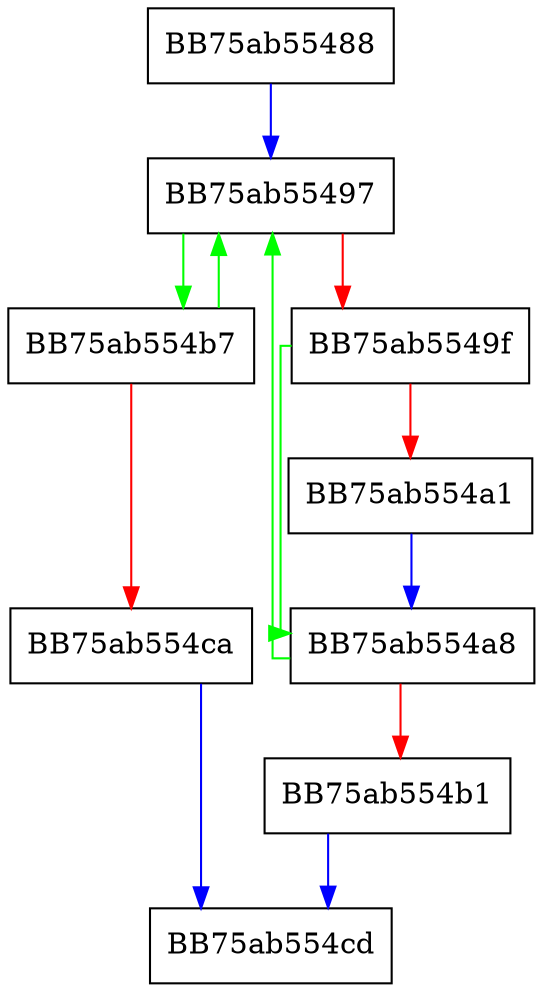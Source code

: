 digraph rowSetEntryMerge {
  node [shape="box"];
  graph [splines=ortho];
  BB75ab55488 -> BB75ab55497 [color="blue"];
  BB75ab55497 -> BB75ab554b7 [color="green"];
  BB75ab55497 -> BB75ab5549f [color="red"];
  BB75ab5549f -> BB75ab554a8 [color="green"];
  BB75ab5549f -> BB75ab554a1 [color="red"];
  BB75ab554a1 -> BB75ab554a8 [color="blue"];
  BB75ab554a8 -> BB75ab55497 [color="green"];
  BB75ab554a8 -> BB75ab554b1 [color="red"];
  BB75ab554b1 -> BB75ab554cd [color="blue"];
  BB75ab554b7 -> BB75ab55497 [color="green"];
  BB75ab554b7 -> BB75ab554ca [color="red"];
  BB75ab554ca -> BB75ab554cd [color="blue"];
}